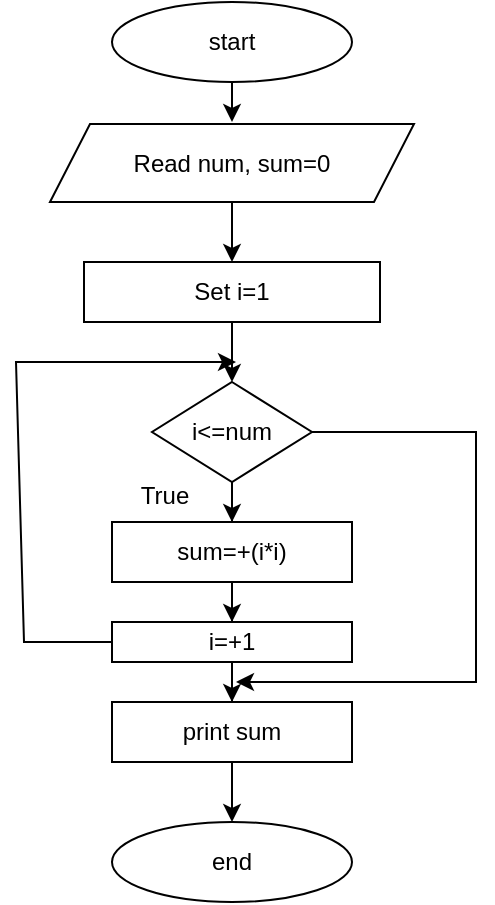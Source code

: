 <mxfile version="18.0.3" type="github">
  <diagram id="pHNi8Y2rSmSesbIN1i47" name="Page-1">
    <mxGraphModel dx="782" dy="436" grid="1" gridSize="10" guides="1" tooltips="1" connect="1" arrows="1" fold="1" page="1" pageScale="1" pageWidth="850" pageHeight="1100" background="none" math="0" shadow="0">
      <root>
        <mxCell id="0" />
        <mxCell id="1" parent="0" />
        <mxCell id="aiNUe60n12zckgkHxf9J-10" value="" style="edgeStyle=orthogonalEdgeStyle;rounded=0;orthogonalLoop=1;jettySize=auto;html=1;" edge="1" parent="1" source="aiNUe60n12zckgkHxf9J-2">
          <mxGeometry relative="1" as="geometry">
            <mxPoint x="238" y="80" as="targetPoint" />
          </mxGeometry>
        </mxCell>
        <mxCell id="aiNUe60n12zckgkHxf9J-2" value="start" style="ellipse;whiteSpace=wrap;html=1;" vertex="1" parent="1">
          <mxGeometry x="178" y="20" width="120" height="40" as="geometry" />
        </mxCell>
        <mxCell id="aiNUe60n12zckgkHxf9J-24" value="" style="edgeStyle=orthogonalEdgeStyle;rounded=0;orthogonalLoop=1;jettySize=auto;html=1;" edge="1" parent="1" source="aiNUe60n12zckgkHxf9J-11" target="aiNUe60n12zckgkHxf9J-12">
          <mxGeometry relative="1" as="geometry" />
        </mxCell>
        <mxCell id="aiNUe60n12zckgkHxf9J-11" value="Read num, sum=0" style="shape=parallelogram;perimeter=parallelogramPerimeter;whiteSpace=wrap;html=1;fixedSize=1;" vertex="1" parent="1">
          <mxGeometry x="147" y="81" width="182" height="39" as="geometry" />
        </mxCell>
        <mxCell id="aiNUe60n12zckgkHxf9J-12" value="Set i=1" style="whiteSpace=wrap;html=1;" vertex="1" parent="1">
          <mxGeometry x="164" y="150" width="148" height="30" as="geometry" />
        </mxCell>
        <mxCell id="aiNUe60n12zckgkHxf9J-17" value="" style="edgeStyle=orthogonalEdgeStyle;rounded=0;orthogonalLoop=1;jettySize=auto;html=1;" edge="1" parent="1" source="aiNUe60n12zckgkHxf9J-14" target="aiNUe60n12zckgkHxf9J-16">
          <mxGeometry relative="1" as="geometry" />
        </mxCell>
        <mxCell id="aiNUe60n12zckgkHxf9J-14" value="i&amp;lt;=num" style="rhombus;whiteSpace=wrap;html=1;" vertex="1" parent="1">
          <mxGeometry x="198" y="210" width="80" height="50" as="geometry" />
        </mxCell>
        <mxCell id="aiNUe60n12zckgkHxf9J-23" value="" style="edgeStyle=orthogonalEdgeStyle;rounded=0;orthogonalLoop=1;jettySize=auto;html=1;" edge="1" parent="1" source="aiNUe60n12zckgkHxf9J-16" target="aiNUe60n12zckgkHxf9J-22">
          <mxGeometry relative="1" as="geometry" />
        </mxCell>
        <mxCell id="aiNUe60n12zckgkHxf9J-16" value="sum=+(i*i)" style="whiteSpace=wrap;html=1;" vertex="1" parent="1">
          <mxGeometry x="178" y="280" width="120" height="30" as="geometry" />
        </mxCell>
        <mxCell id="aiNUe60n12zckgkHxf9J-20" style="edgeStyle=orthogonalEdgeStyle;rounded=0;orthogonalLoop=1;jettySize=auto;html=1;exitX=0.5;exitY=1;exitDx=0;exitDy=0;" edge="1" parent="1" source="aiNUe60n12zckgkHxf9J-16" target="aiNUe60n12zckgkHxf9J-16">
          <mxGeometry relative="1" as="geometry" />
        </mxCell>
        <mxCell id="aiNUe60n12zckgkHxf9J-21" value="True" style="text;html=1;align=center;verticalAlign=middle;resizable=0;points=[];autosize=1;strokeColor=none;fillColor=none;" vertex="1" parent="1">
          <mxGeometry x="184" y="257" width="40" height="20" as="geometry" />
        </mxCell>
        <mxCell id="aiNUe60n12zckgkHxf9J-30" value="" style="edgeStyle=orthogonalEdgeStyle;rounded=0;orthogonalLoop=1;jettySize=auto;html=1;" edge="1" parent="1" source="aiNUe60n12zckgkHxf9J-22" target="aiNUe60n12zckgkHxf9J-29">
          <mxGeometry relative="1" as="geometry" />
        </mxCell>
        <mxCell id="aiNUe60n12zckgkHxf9J-22" value="i=+1" style="whiteSpace=wrap;html=1;" vertex="1" parent="1">
          <mxGeometry x="178" y="330" width="120" height="20" as="geometry" />
        </mxCell>
        <mxCell id="aiNUe60n12zckgkHxf9J-26" value="" style="endArrow=classic;html=1;rounded=0;exitX=0.5;exitY=1;exitDx=0;exitDy=0;entryX=0.5;entryY=0;entryDx=0;entryDy=0;" edge="1" parent="1" source="aiNUe60n12zckgkHxf9J-12" target="aiNUe60n12zckgkHxf9J-14">
          <mxGeometry width="50" height="50" relative="1" as="geometry">
            <mxPoint x="380" y="310" as="sourcePoint" />
            <mxPoint x="430" y="260" as="targetPoint" />
          </mxGeometry>
        </mxCell>
        <mxCell id="aiNUe60n12zckgkHxf9J-28" value="" style="endArrow=classic;html=1;rounded=0;exitX=1;exitY=0.5;exitDx=0;exitDy=0;" edge="1" parent="1" source="aiNUe60n12zckgkHxf9J-14">
          <mxGeometry width="50" height="50" relative="1" as="geometry">
            <mxPoint x="380" y="260" as="sourcePoint" />
            <mxPoint x="240" y="360" as="targetPoint" />
            <Array as="points">
              <mxPoint x="360" y="235" />
              <mxPoint x="360" y="360" />
            </Array>
          </mxGeometry>
        </mxCell>
        <mxCell id="aiNUe60n12zckgkHxf9J-32" value="" style="edgeStyle=orthogonalEdgeStyle;rounded=0;orthogonalLoop=1;jettySize=auto;html=1;" edge="1" parent="1" source="aiNUe60n12zckgkHxf9J-29" target="aiNUe60n12zckgkHxf9J-31">
          <mxGeometry relative="1" as="geometry" />
        </mxCell>
        <mxCell id="aiNUe60n12zckgkHxf9J-29" value="print sum" style="whiteSpace=wrap;html=1;" vertex="1" parent="1">
          <mxGeometry x="178" y="370" width="120" height="30" as="geometry" />
        </mxCell>
        <mxCell id="aiNUe60n12zckgkHxf9J-31" value="end" style="ellipse;whiteSpace=wrap;html=1;" vertex="1" parent="1">
          <mxGeometry x="178" y="430" width="120" height="40" as="geometry" />
        </mxCell>
        <mxCell id="aiNUe60n12zckgkHxf9J-33" value="" style="endArrow=classic;html=1;rounded=0;exitX=0;exitY=0.5;exitDx=0;exitDy=0;" edge="1" parent="1" source="aiNUe60n12zckgkHxf9J-22">
          <mxGeometry width="50" height="50" relative="1" as="geometry">
            <mxPoint x="134" y="359" as="sourcePoint" />
            <mxPoint x="240" y="200" as="targetPoint" />
            <Array as="points">
              <mxPoint x="134" y="340" />
              <mxPoint x="130" y="200" />
            </Array>
          </mxGeometry>
        </mxCell>
      </root>
    </mxGraphModel>
  </diagram>
</mxfile>
